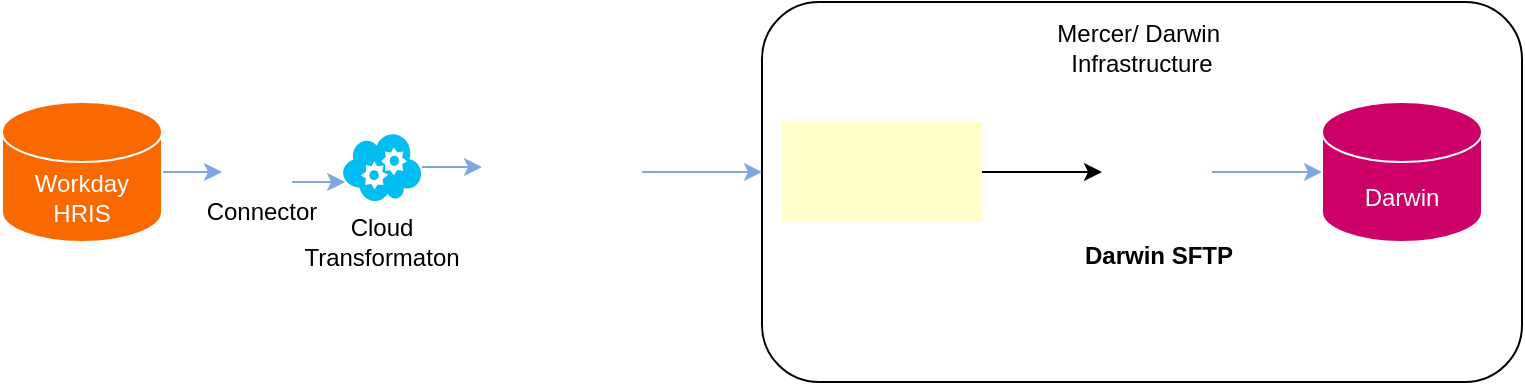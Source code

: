 <mxfile version="24.7.8">
  <diagram name="Page-1" id="A9XR1jZGHq--YnNvkIuj">
    <mxGraphModel dx="1423" dy="772" grid="1" gridSize="10" guides="1" tooltips="1" connect="1" arrows="1" fold="1" page="1" pageScale="1" pageWidth="850" pageHeight="1100" math="0" shadow="0">
      <root>
        <mxCell id="0" />
        <mxCell id="1" parent="0" />
        <mxCell id="HOEGeLbAy4G5C-rbRLAX-3" value="Mercer/ Darwin&amp;nbsp;&lt;div&gt;Infrastructure&lt;/div&gt;&lt;div&gt;&lt;br&gt;&lt;/div&gt;&lt;div&gt;&lt;br&gt;&lt;/div&gt;&lt;div&gt;&lt;br&gt;&lt;/div&gt;&lt;div&gt;&lt;br&gt;&lt;/div&gt;&lt;div&gt;&lt;br&gt;&lt;/div&gt;&lt;div&gt;&lt;br&gt;&lt;/div&gt;&lt;div&gt;&lt;br&gt;&lt;/div&gt;&lt;div&gt;&lt;br&gt;&lt;/div&gt;&lt;div&gt;&lt;br&gt;&lt;/div&gt;&lt;div&gt;&lt;br&gt;&lt;/div&gt;" style="rounded=1;whiteSpace=wrap;html=1;" vertex="1" parent="1">
          <mxGeometry x="430" y="210" width="380" height="190" as="geometry" />
        </mxCell>
        <mxCell id="-0u0BnXHOa6PvTaj0j1a-3" style="edgeStyle=orthogonalEdgeStyle;rounded=0;orthogonalLoop=1;jettySize=auto;html=1;endArrow=classic;endFill=1;strokeColor=#7EA6E0;" parent="1" source="-0u0BnXHOa6PvTaj0j1a-1" edge="1">
          <mxGeometry relative="1" as="geometry">
            <mxPoint x="160" y="295" as="targetPoint" />
          </mxGeometry>
        </mxCell>
        <mxCell id="-0u0BnXHOa6PvTaj0j1a-1" value="&lt;font color=&quot;#ffffff&quot;&gt;Workday HRIS&lt;/font&gt;" style="shape=cylinder3;whiteSpace=wrap;html=1;boundedLbl=1;backgroundOutline=1;size=15;fillColor=#fa6800;fontColor=#000000;strokeColor=#FFFFFF;" parent="1" vertex="1">
          <mxGeometry x="50" y="260" width="80" height="70" as="geometry" />
        </mxCell>
        <mxCell id="-0u0BnXHOa6PvTaj0j1a-2" value="&lt;font color=&quot;#ffffff&quot;&gt;Darwin&lt;/font&gt;" style="shape=cylinder3;whiteSpace=wrap;html=1;boundedLbl=1;backgroundOutline=1;size=15;fillColor=#CC0066;fontColor=#000000;strokeColor=#FFFFFF;" parent="1" vertex="1">
          <mxGeometry x="710" y="260" width="80" height="70" as="geometry" />
        </mxCell>
        <mxCell id="-0u0BnXHOa6PvTaj0j1a-4" value="&lt;b&gt;Darwin SFTP&lt;/b&gt;" style="shape=image;html=1;verticalAlign=top;verticalLabelPosition=bottom;labelBackgroundColor=#ffffff;imageAspect=0;aspect=fixed;image=https://cdn2.iconfinder.com/data/icons/whcompare-servers-web-hosting/50/sftp-128.png" parent="1" vertex="1">
          <mxGeometry x="600" y="267.5" width="55" height="55" as="geometry" />
        </mxCell>
        <mxCell id="-0u0BnXHOa6PvTaj0j1a-7" value="" style="shape=image;verticalLabelPosition=bottom;labelBackgroundColor=default;verticalAlign=top;aspect=fixed;imageAspect=0;image=https://cdn-icons-png.flaticon.com/512/9159/9159105.png;" parent="1" vertex="1">
          <mxGeometry x="290" y="275" width="40" height="40" as="geometry" />
        </mxCell>
        <mxCell id="-0u0BnXHOa6PvTaj0j1a-20" style="edgeStyle=orthogonalEdgeStyle;rounded=0;orthogonalLoop=1;jettySize=auto;html=1;strokeColor=#7EA6E0;align=center;verticalAlign=middle;fontFamily=Helvetica;fontSize=11;fontColor=default;labelBackgroundColor=default;endArrow=classic;endFill=1;" parent="1" source="-0u0BnXHOa6PvTaj0j1a-8" edge="1">
          <mxGeometry relative="1" as="geometry">
            <mxPoint x="430" y="295" as="targetPoint" />
          </mxGeometry>
        </mxCell>
        <mxCell id="-0u0BnXHOa6PvTaj0j1a-8" value="" style="shape=image;verticalLabelPosition=bottom;labelBackgroundColor=default;verticalAlign=top;aspect=fixed;imageAspect=0;image=https://cdn-icons-png.flaticon.com/512/9159/9159105.png;" parent="1" vertex="1">
          <mxGeometry x="330" y="275" width="40" height="40" as="geometry" />
        </mxCell>
        <mxCell id="-0u0BnXHOa6PvTaj0j1a-10" style="edgeStyle=orthogonalEdgeStyle;rounded=0;orthogonalLoop=1;jettySize=auto;html=1;entryX=0;entryY=0.5;entryDx=0;entryDy=0;entryPerimeter=0;strokeColor=#7EA6E0;align=center;verticalAlign=middle;fontFamily=Helvetica;fontSize=11;fontColor=default;labelBackgroundColor=default;endArrow=classic;endFill=1;" parent="1" source="-0u0BnXHOa6PvTaj0j1a-4" target="-0u0BnXHOa6PvTaj0j1a-2" edge="1">
          <mxGeometry relative="1" as="geometry" />
        </mxCell>
        <mxCell id="-0u0BnXHOa6PvTaj0j1a-19" style="edgeStyle=orthogonalEdgeStyle;rounded=0;orthogonalLoop=1;jettySize=auto;html=1;strokeColor=#7EA6E0;align=center;verticalAlign=middle;fontFamily=Helvetica;fontSize=11;fontColor=default;labelBackgroundColor=default;endArrow=classic;endFill=1;" parent="1" source="-0u0BnXHOa6PvTaj0j1a-12" edge="1">
          <mxGeometry relative="1" as="geometry">
            <mxPoint x="290" y="292.5" as="targetPoint" />
          </mxGeometry>
        </mxCell>
        <mxCell id="-0u0BnXHOa6PvTaj0j1a-12" value="" style="verticalLabelPosition=bottom;html=1;verticalAlign=top;align=center;strokeColor=none;fillColor=#00BEF2;shape=mxgraph.azure.cloud_service;" parent="1" vertex="1">
          <mxGeometry x="220" y="275" width="40" height="35" as="geometry" />
        </mxCell>
        <mxCell id="-0u0BnXHOa6PvTaj0j1a-13" value="" style="shape=image;html=1;verticalAlign=top;verticalLabelPosition=bottom;labelBackgroundColor=#ffffff;imageAspect=0;aspect=fixed;image=https://cdn1.iconfinder.com/data/icons/hawcons/32/699265-icon-37-file-xml-128.png" parent="1" vertex="1">
          <mxGeometry x="160" y="275" width="40" height="40" as="geometry" />
        </mxCell>
        <mxCell id="-0u0BnXHOa6PvTaj0j1a-14" value="Connector" style="text;html=1;align=center;verticalAlign=middle;whiteSpace=wrap;rounded=0;" parent="1" vertex="1">
          <mxGeometry x="150" y="300" width="60" height="30" as="geometry" />
        </mxCell>
        <mxCell id="-0u0BnXHOa6PvTaj0j1a-15" value="Cloud Transformaton" style="text;html=1;align=center;verticalAlign=middle;whiteSpace=wrap;rounded=0;" parent="1" vertex="1">
          <mxGeometry x="210" y="315" width="60" height="30" as="geometry" />
        </mxCell>
        <mxCell id="-0u0BnXHOa6PvTaj0j1a-16" style="edgeStyle=orthogonalEdgeStyle;rounded=0;orthogonalLoop=1;jettySize=auto;html=1;endArrow=classic;endFill=1;strokeColor=#7EA6E0;entryX=0.04;entryY=0.72;entryDx=0;entryDy=0;entryPerimeter=0;exitX=0.75;exitY=0;exitDx=0;exitDy=0;" parent="1" source="-0u0BnXHOa6PvTaj0j1a-14" target="-0u0BnXHOa6PvTaj0j1a-12" edge="1">
          <mxGeometry relative="1" as="geometry">
            <mxPoint x="170" y="305" as="targetPoint" />
            <mxPoint x="140" y="305" as="sourcePoint" />
          </mxGeometry>
        </mxCell>
        <mxCell id="HOEGeLbAy4G5C-rbRLAX-2" style="edgeStyle=orthogonalEdgeStyle;rounded=0;orthogonalLoop=1;jettySize=auto;html=1;entryX=0;entryY=0.5;entryDx=0;entryDy=0;" edge="1" parent="1" source="HOEGeLbAy4G5C-rbRLAX-1" target="-0u0BnXHOa6PvTaj0j1a-4">
          <mxGeometry relative="1" as="geometry" />
        </mxCell>
        <mxCell id="HOEGeLbAy4G5C-rbRLAX-1" value="" style="shape=image;verticalLabelPosition=bottom;labelBackgroundColor=default;verticalAlign=top;aspect=fixed;imageAspect=0;image=https://argondigital.com/wp-content/uploads/2023/04/partner-logo-boomi.png;imageBackground=#FFFFCC;" vertex="1" parent="1">
          <mxGeometry x="440" y="270" width="100" height="50" as="geometry" />
        </mxCell>
      </root>
    </mxGraphModel>
  </diagram>
</mxfile>

